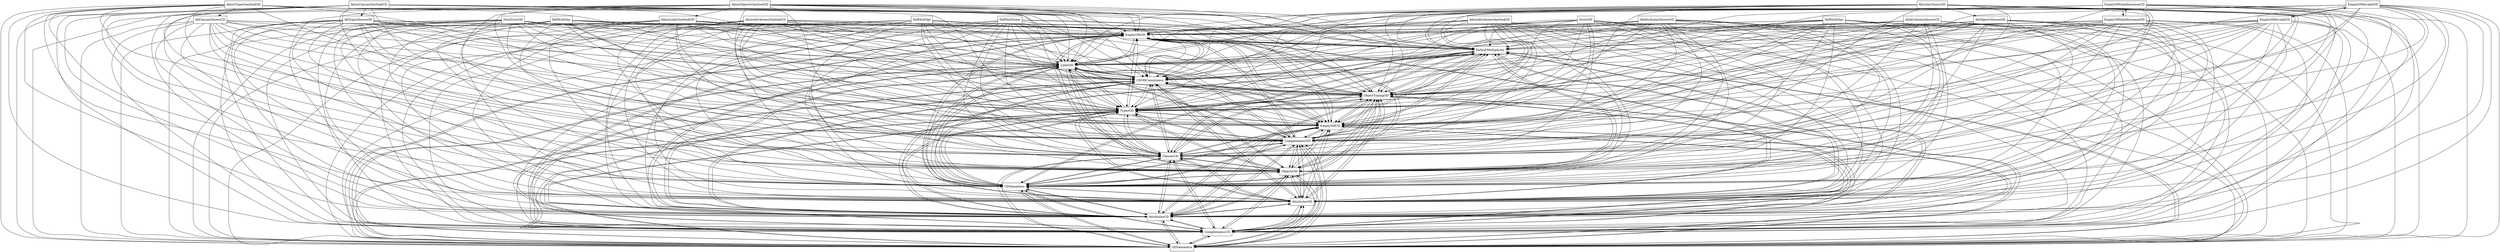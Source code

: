 digraph{
graph [rankdir=TB];
node [shape=box];
edge [arrowhead=normal];
0[label="EmptyOMOD",]
1[label="DefaultMultiplicity",]
2[label="AllowAttributesOmittedOD",]
3[label="ODSemantics",]
4[label="AllowObjectsOmittedOD",]
5[label="DefMultOne",]
6[label="AllLinksShownOD",]
7[label="AllObjectsShownOD",]
8[label="DefMultOpt",]
9[label="AllowLinksOmittedOD",]
10[label="CompletenessCD",]
11[label="StrictOD",]
12[label="NonStrictOD",]
13[label="AttributesCD",]
14[label="AllowTypesOmittedOD",]
15[label="EmptyOMInvalidOD",]
16[label="AllClassesShownCD",]
17[label="DefMultStar",]
18[label="AttributesOD",]
19[label="AllTypesShownOD",]
20[label="AllAttributesShownCD",]
21[label="CDSemantics",]
22[label="ObjectsOD",]
23[label="ClassesCD",]
24[label="EmptyOMInvalidCD",]
25[label="AllowAttributesOmittedCD",]
26[label="CompletenessOD",]
27[label="DefMultSome",]
28[label="AllAttributesShownOD",]
29[label="AllowClassesOmittedCD",]
30[label="EmptyOMCD",]
31[label="EmptyOMValidInstanceCD",]
32[label="TypesOD",]
33[label="ObjectTypingOD",]
34[label="CDODConsistency",]
35[label="EmptyOMValidInstanceOD",]
36[label="LinksOD",]
0->1[label="",]
0->3[label="",]
0->10[label="",]
0->13[label="",]
0->18[label="",]
0->21[label="",]
0->22[label="",]
0->23[label="",]
0->26[label="",]
0->30[label="",]
0->32[label="",]
0->33[label="",]
0->34[label="",]
0->36[label="",]
1->0[label="",]
1->3[label="",]
1->10[label="",]
1->13[label="",]
1->18[label="",]
1->21[label="",]
1->22[label="",]
1->23[label="",]
1->26[label="",]
1->30[label="",]
1->32[label="",]
1->33[label="",]
1->34[label="",]
1->36[label="",]
2->0[label="",]
2->1[label="",]
2->3[label="",]
2->10[label="",]
2->13[label="",]
2->18[label="",]
2->21[label="",]
2->22[label="",]
2->23[label="",]
2->26[label="",]
2->30[label="",]
2->32[label="",]
2->33[label="",]
2->34[label="",]
2->36[label="",]
3->0[label="",]
3->1[label="",]
3->10[label="",]
3->13[label="",]
3->18[label="",]
3->21[label="",]
3->22[label="",]
3->23[label="",]
3->26[label="",]
3->30[label="",]
3->32[label="",]
3->33[label="",]
3->34[label="",]
3->36[label="",]
4->0[label="",]
4->1[label="",]
4->3[label="",]
4->9[label="",]
4->10[label="",]
4->13[label="",]
4->18[label="",]
4->21[label="",]
4->22[label="",]
4->23[label="",]
4->26[label="",]
4->30[label="",]
4->32[label="",]
4->33[label="",]
4->34[label="",]
4->36[label="",]
5->0[label="",]
5->1[label="",]
5->3[label="",]
5->10[label="",]
5->13[label="",]
5->18[label="",]
5->21[label="",]
5->22[label="",]
5->23[label="",]
5->26[label="",]
5->30[label="",]
5->32[label="",]
5->33[label="",]
5->34[label="",]
5->36[label="",]
6->0[label="",]
6->1[label="",]
6->3[label="",]
6->7[label="",]
6->10[label="",]
6->13[label="",]
6->18[label="",]
6->21[label="",]
6->22[label="",]
6->23[label="",]
6->26[label="",]
6->30[label="",]
6->32[label="",]
6->33[label="",]
6->34[label="",]
6->36[label="",]
7->0[label="",]
7->1[label="",]
7->3[label="",]
7->10[label="",]
7->13[label="",]
7->18[label="",]
7->21[label="",]
7->22[label="",]
7->23[label="",]
7->26[label="",]
7->30[label="",]
7->32[label="",]
7->33[label="",]
7->34[label="",]
7->36[label="",]
8->0[label="",]
8->1[label="",]
8->3[label="",]
8->10[label="",]
8->13[label="",]
8->18[label="",]
8->21[label="",]
8->22[label="",]
8->23[label="",]
8->26[label="",]
8->30[label="",]
8->32[label="",]
8->33[label="",]
8->34[label="",]
8->36[label="",]
9->0[label="",]
9->1[label="",]
9->3[label="",]
9->10[label="",]
9->13[label="",]
9->18[label="",]
9->21[label="",]
9->22[label="",]
9->23[label="",]
9->26[label="",]
9->30[label="",]
9->32[label="",]
9->33[label="",]
9->34[label="",]
9->36[label="",]
10->0[label="",]
10->1[label="",]
10->3[label="",]
10->13[label="",]
10->18[label="",]
10->21[label="",]
10->22[label="",]
10->23[label="",]
10->26[label="",]
10->30[label="",]
10->32[label="",]
10->33[label="",]
10->34[label="",]
10->36[label="",]
11->0[label="",]
11->1[label="",]
11->3[label="",]
11->10[label="",]
11->13[label="",]
11->18[label="",]
11->21[label="",]
11->22[label="",]
11->23[label="",]
11->26[label="",]
11->30[label="",]
11->32[label="",]
11->33[label="",]
11->34[label="",]
11->36[label="",]
12->0[label="",]
12->1[label="",]
12->3[label="",]
12->10[label="",]
12->13[label="",]
12->18[label="",]
12->21[label="",]
12->22[label="",]
12->23[label="",]
12->26[label="",]
12->30[label="",]
12->32[label="",]
12->33[label="",]
12->34[label="",]
12->36[label="",]
13->0[label="",]
13->1[label="",]
13->3[label="",]
13->10[label="",]
13->18[label="",]
13->21[label="",]
13->22[label="",]
13->23[label="",]
13->26[label="",]
13->30[label="",]
13->32[label="",]
13->33[label="",]
13->34[label="",]
13->36[label="",]
14->0[label="",]
14->1[label="",]
14->3[label="",]
14->10[label="",]
14->13[label="",]
14->16[label="",]
14->18[label="",]
14->21[label="",]
14->22[label="",]
14->23[label="",]
14->26[label="",]
14->30[label="",]
14->32[label="",]
14->33[label="",]
14->34[label="",]
14->36[label="",]
15->0[label="",]
15->1[label="",]
15->3[label="",]
15->10[label="",]
15->13[label="",]
15->18[label="",]
15->21[label="",]
15->22[label="",]
15->23[label="",]
15->24[label="",]
15->26[label="",]
15->30[label="",]
15->32[label="",]
15->33[label="",]
15->34[label="",]
15->36[label="",]
16->0[label="",]
16->1[label="",]
16->3[label="",]
16->10[label="",]
16->13[label="",]
16->18[label="",]
16->21[label="",]
16->22[label="",]
16->23[label="",]
16->26[label="",]
16->30[label="",]
16->32[label="",]
16->33[label="",]
16->34[label="",]
16->36[label="",]
17->0[label="",]
17->1[label="",]
17->3[label="",]
17->10[label="",]
17->13[label="",]
17->18[label="",]
17->21[label="",]
17->22[label="",]
17->23[label="",]
17->26[label="",]
17->30[label="",]
17->32[label="",]
17->33[label="",]
17->34[label="",]
17->36[label="",]
18->0[label="",]
18->1[label="",]
18->3[label="",]
18->10[label="",]
18->13[label="",]
18->21[label="",]
18->22[label="",]
18->23[label="",]
18->26[label="",]
18->30[label="",]
18->32[label="",]
18->33[label="",]
18->34[label="",]
18->36[label="",]
19->0[label="",]
19->1[label="",]
19->3[label="",]
19->10[label="",]
19->13[label="",]
19->18[label="",]
19->21[label="",]
19->22[label="",]
19->23[label="",]
19->26[label="",]
19->30[label="",]
19->32[label="",]
19->33[label="",]
19->34[label="",]
19->36[label="",]
20->0[label="",]
20->1[label="",]
20->3[label="",]
20->10[label="",]
20->13[label="",]
20->18[label="",]
20->21[label="",]
20->22[label="",]
20->23[label="",]
20->26[label="",]
20->30[label="",]
20->32[label="",]
20->33[label="",]
20->34[label="",]
20->36[label="",]
21->0[label="",]
21->1[label="",]
21->3[label="",]
21->10[label="",]
21->13[label="",]
21->18[label="",]
21->22[label="",]
21->23[label="",]
21->26[label="",]
21->30[label="",]
21->32[label="",]
21->33[label="",]
21->34[label="",]
21->36[label="",]
22->0[label="",]
22->1[label="",]
22->3[label="",]
22->10[label="",]
22->13[label="",]
22->18[label="",]
22->21[label="",]
22->23[label="",]
22->26[label="",]
22->30[label="",]
22->32[label="",]
22->33[label="",]
22->34[label="",]
22->36[label="",]
23->0[label="",]
23->1[label="",]
23->3[label="",]
23->10[label="",]
23->13[label="",]
23->18[label="",]
23->21[label="",]
23->22[label="",]
23->26[label="",]
23->30[label="",]
23->32[label="",]
23->33[label="",]
23->34[label="",]
23->36[label="",]
24->0[label="",]
24->1[label="",]
24->3[label="",]
24->10[label="",]
24->13[label="",]
24->15[label="",]
24->18[label="",]
24->21[label="",]
24->22[label="",]
24->23[label="",]
24->26[label="",]
24->30[label="",]
24->32[label="",]
24->33[label="",]
24->34[label="",]
24->36[label="",]
25->0[label="",]
25->1[label="",]
25->3[label="",]
25->10[label="",]
25->13[label="",]
25->18[label="",]
25->21[label="",]
25->22[label="",]
25->23[label="",]
25->26[label="",]
25->30[label="",]
25->32[label="",]
25->33[label="",]
25->34[label="",]
25->36[label="",]
26->0[label="",]
26->1[label="",]
26->3[label="",]
26->10[label="",]
26->13[label="",]
26->18[label="",]
26->21[label="",]
26->22[label="",]
26->23[label="",]
26->30[label="",]
26->32[label="",]
26->33[label="",]
26->34[label="",]
26->36[label="",]
27->0[label="",]
27->1[label="",]
27->3[label="",]
27->10[label="",]
27->13[label="",]
27->18[label="",]
27->21[label="",]
27->22[label="",]
27->23[label="",]
27->26[label="",]
27->30[label="",]
27->32[label="",]
27->33[label="",]
27->34[label="",]
27->36[label="",]
28->0[label="",]
28->1[label="",]
28->3[label="",]
28->10[label="",]
28->13[label="",]
28->18[label="",]
28->21[label="",]
28->22[label="",]
28->23[label="",]
28->26[label="",]
28->30[label="",]
28->32[label="",]
28->33[label="",]
28->34[label="",]
28->36[label="",]
29->0[label="",]
29->1[label="",]
29->3[label="",]
29->10[label="",]
29->13[label="",]
29->18[label="",]
29->19[label="",]
29->21[label="",]
29->22[label="",]
29->23[label="",]
29->26[label="",]
29->30[label="",]
29->32[label="",]
29->33[label="",]
29->34[label="",]
29->36[label="",]
30->0[label="",]
30->1[label="",]
30->3[label="",]
30->10[label="",]
30->13[label="",]
30->18[label="",]
30->21[label="",]
30->22[label="",]
30->23[label="",]
30->26[label="",]
30->32[label="",]
30->33[label="",]
30->34[label="",]
30->36[label="",]
31->0[label="",]
31->1[label="",]
31->3[label="",]
31->10[label="",]
31->13[label="",]
31->18[label="",]
31->21[label="",]
31->22[label="",]
31->23[label="",]
31->26[label="",]
31->30[label="",]
31->32[label="",]
31->33[label="",]
31->34[label="",]
31->35[label="",]
31->36[label="",]
32->0[label="",]
32->1[label="",]
32->3[label="",]
32->10[label="",]
32->13[label="",]
32->18[label="",]
32->21[label="",]
32->22[label="",]
32->23[label="",]
32->26[label="",]
32->30[label="",]
32->33[label="",]
32->34[label="",]
32->36[label="",]
33->0[label="",]
33->1[label="",]
33->3[label="",]
33->10[label="",]
33->13[label="",]
33->18[label="",]
33->21[label="",]
33->22[label="",]
33->23[label="",]
33->26[label="",]
33->30[label="",]
33->32[label="",]
33->34[label="",]
33->36[label="",]
34->0[label="",]
34->1[label="",]
34->3[label="",]
34->10[label="",]
34->13[label="",]
34->18[label="",]
34->21[label="",]
34->22[label="",]
34->23[label="",]
34->26[label="",]
34->30[label="",]
34->32[label="",]
34->33[label="",]
34->36[label="",]
35->0[label="",]
35->1[label="",]
35->3[label="",]
35->10[label="",]
35->13[label="",]
35->18[label="",]
35->21[label="",]
35->22[label="",]
35->23[label="",]
35->26[label="",]
35->30[label="",]
35->31[label="",]
35->32[label="",]
35->33[label="",]
35->34[label="",]
35->36[label="",]
36->0[label="",]
36->1[label="",]
36->3[label="",]
36->10[label="",]
36->13[label="",]
36->18[label="",]
36->21[label="",]
36->22[label="",]
36->23[label="",]
36->26[label="",]
36->30[label="",]
36->32[label="",]
36->33[label="",]
36->34[label="",]
}
